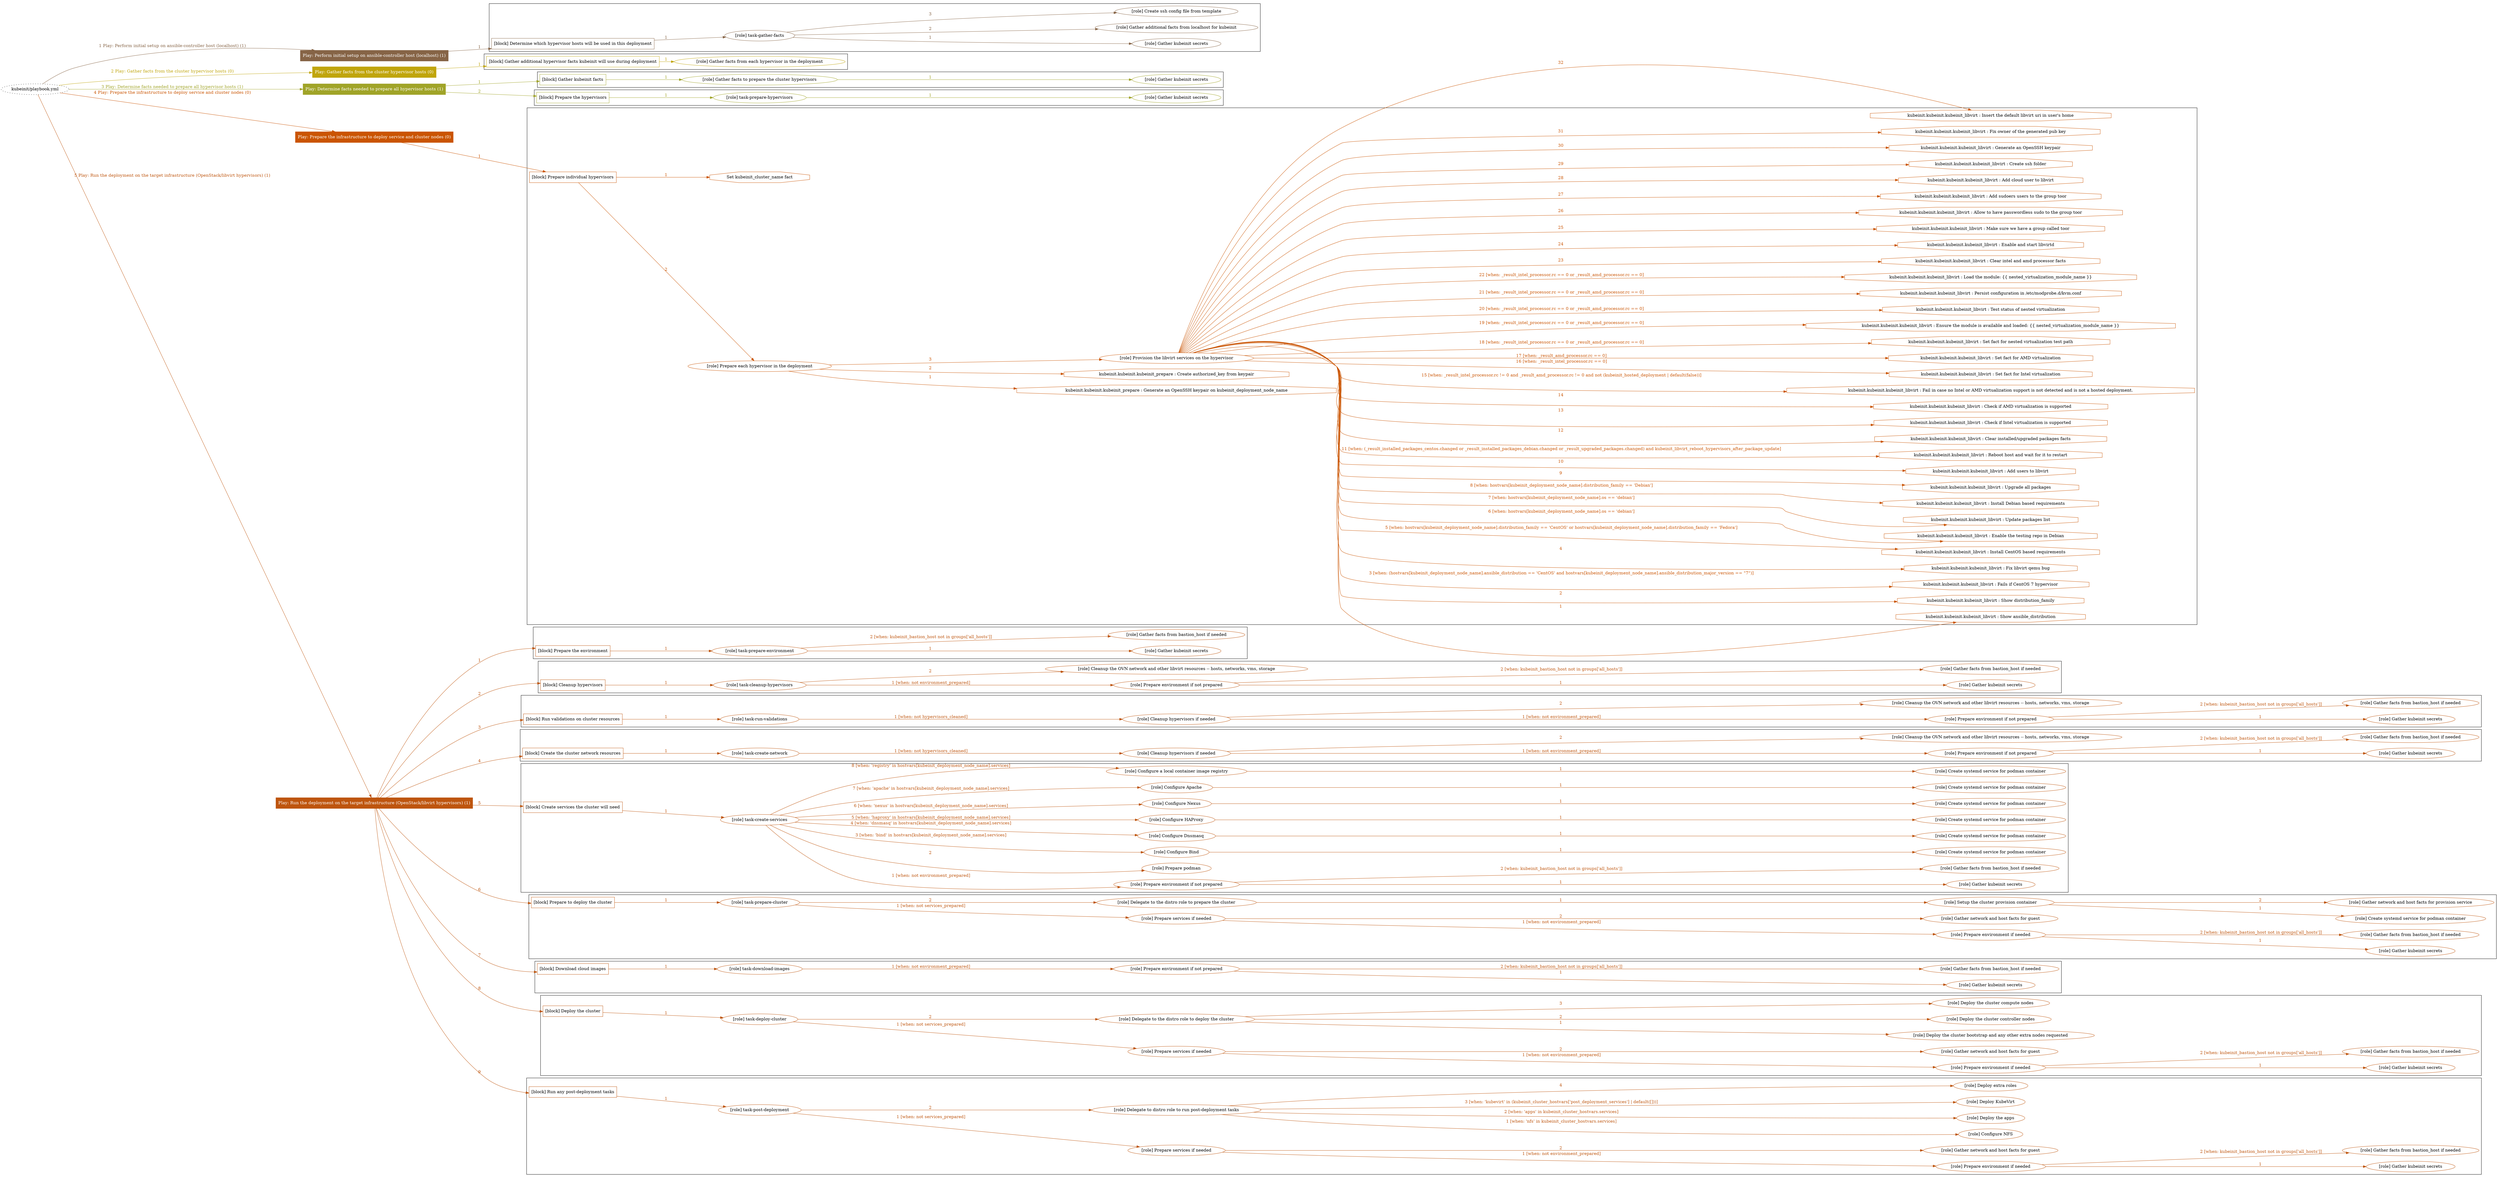 digraph {
	graph [concentrate=true ordering=in rankdir=LR ratio=fill]
	edge [esep=5 sep=10]
	"kubeinit/playbook.yml" [URL="/home/runner/work/kubeinit/kubeinit/kubeinit/playbook.yml" id=playbook_8d77249c style=dotted]
	"kubeinit/playbook.yml" -> play_234830b3 [label="1 Play: Perform initial setup on ansible-controller host (localhost) (1)" color="#866446" fontcolor="#866446" id=edge_play_234830b3 labeltooltip="1 Play: Perform initial setup on ansible-controller host (localhost) (1)" tooltip="1 Play: Perform initial setup on ansible-controller host (localhost) (1)"]
	subgraph "Play: Perform initial setup on ansible-controller host (localhost) (1)" {
		play_234830b3 [label="Play: Perform initial setup on ansible-controller host (localhost) (1)" URL="/home/runner/work/kubeinit/kubeinit/kubeinit/playbook.yml" color="#866446" fontcolor="#ffffff" id=play_234830b3 shape=box style=filled tooltip=localhost]
		play_234830b3 -> block_b4a8a950 [label=1 color="#866446" fontcolor="#866446" id=edge_block_b4a8a950 labeltooltip=1 tooltip=1]
		subgraph cluster_block_b4a8a950 {
			block_b4a8a950 [label="[block] Determine which hypervisor hosts will be used in this deployment" URL="/home/runner/work/kubeinit/kubeinit/kubeinit/playbook.yml" color="#866446" id=block_b4a8a950 labeltooltip="Determine which hypervisor hosts will be used in this deployment" shape=box tooltip="Determine which hypervisor hosts will be used in this deployment"]
			block_b4a8a950 -> role_ea7a789f [label="1 " color="#866446" fontcolor="#866446" id=edge_role_ea7a789f labeltooltip="1 " tooltip="1 "]
			subgraph "task-gather-facts" {
				role_ea7a789f [label="[role] task-gather-facts" URL="/home/runner/work/kubeinit/kubeinit/kubeinit/playbook.yml" color="#866446" id=role_ea7a789f tooltip="task-gather-facts"]
				role_ea7a789f -> role_4f6345e8 [label="1 " color="#866446" fontcolor="#866446" id=edge_role_4f6345e8 labeltooltip="1 " tooltip="1 "]
				subgraph "Gather kubeinit secrets" {
					role_4f6345e8 [label="[role] Gather kubeinit secrets" URL="/home/runner/.ansible/collections/ansible_collections/kubeinit/kubeinit/roles/kubeinit_prepare/tasks/build_hypervisors_group.yml" color="#866446" id=role_4f6345e8 tooltip="Gather kubeinit secrets"]
				}
				role_ea7a789f -> role_18a1def2 [label="2 " color="#866446" fontcolor="#866446" id=edge_role_18a1def2 labeltooltip="2 " tooltip="2 "]
				subgraph "Gather additional facts from localhost for kubeinit" {
					role_18a1def2 [label="[role] Gather additional facts from localhost for kubeinit" URL="/home/runner/.ansible/collections/ansible_collections/kubeinit/kubeinit/roles/kubeinit_prepare/tasks/build_hypervisors_group.yml" color="#866446" id=role_18a1def2 tooltip="Gather additional facts from localhost for kubeinit"]
				}
				role_ea7a789f -> role_f242fdcd [label="3 " color="#866446" fontcolor="#866446" id=edge_role_f242fdcd labeltooltip="3 " tooltip="3 "]
				subgraph "Create ssh config file from template" {
					role_f242fdcd [label="[role] Create ssh config file from template" URL="/home/runner/.ansible/collections/ansible_collections/kubeinit/kubeinit/roles/kubeinit_prepare/tasks/build_hypervisors_group.yml" color="#866446" id=role_f242fdcd tooltip="Create ssh config file from template"]
				}
			}
		}
	}
	"kubeinit/playbook.yml" -> play_af29b1d3 [label="2 Play: Gather facts from the cluster hypervisor hosts (0)" color="#c0a50c" fontcolor="#c0a50c" id=edge_play_af29b1d3 labeltooltip="2 Play: Gather facts from the cluster hypervisor hosts (0)" tooltip="2 Play: Gather facts from the cluster hypervisor hosts (0)"]
	subgraph "Play: Gather facts from the cluster hypervisor hosts (0)" {
		play_af29b1d3 [label="Play: Gather facts from the cluster hypervisor hosts (0)" URL="/home/runner/work/kubeinit/kubeinit/kubeinit/playbook.yml" color="#c0a50c" fontcolor="#ffffff" id=play_af29b1d3 shape=box style=filled tooltip="Play: Gather facts from the cluster hypervisor hosts (0)"]
		play_af29b1d3 -> block_7219ef3a [label=1 color="#c0a50c" fontcolor="#c0a50c" id=edge_block_7219ef3a labeltooltip=1 tooltip=1]
		subgraph cluster_block_7219ef3a {
			block_7219ef3a [label="[block] Gather additional hypervisor facts kubeinit will use during deployment" URL="/home/runner/work/kubeinit/kubeinit/kubeinit/playbook.yml" color="#c0a50c" id=block_7219ef3a labeltooltip="Gather additional hypervisor facts kubeinit will use during deployment" shape=box tooltip="Gather additional hypervisor facts kubeinit will use during deployment"]
			block_7219ef3a -> role_13e434f3 [label="1 " color="#c0a50c" fontcolor="#c0a50c" id=edge_role_13e434f3 labeltooltip="1 " tooltip="1 "]
			subgraph "Gather facts from each hypervisor in the deployment" {
				role_13e434f3 [label="[role] Gather facts from each hypervisor in the deployment" URL="/home/runner/work/kubeinit/kubeinit/kubeinit/playbook.yml" color="#c0a50c" id=role_13e434f3 tooltip="Gather facts from each hypervisor in the deployment"]
			}
		}
	}
	"kubeinit/playbook.yml" -> play_6beae3a6 [label="3 Play: Determine facts needed to prepare all hypervisor hosts (1)" color="#a0a428" fontcolor="#a0a428" id=edge_play_6beae3a6 labeltooltip="3 Play: Determine facts needed to prepare all hypervisor hosts (1)" tooltip="3 Play: Determine facts needed to prepare all hypervisor hosts (1)"]
	subgraph "Play: Determine facts needed to prepare all hypervisor hosts (1)" {
		play_6beae3a6 [label="Play: Determine facts needed to prepare all hypervisor hosts (1)" URL="/home/runner/work/kubeinit/kubeinit/kubeinit/playbook.yml" color="#a0a428" fontcolor="#ffffff" id=play_6beae3a6 shape=box style=filled tooltip=localhost]
		play_6beae3a6 -> block_10846d46 [label=1 color="#a0a428" fontcolor="#a0a428" id=edge_block_10846d46 labeltooltip=1 tooltip=1]
		subgraph cluster_block_10846d46 {
			block_10846d46 [label="[block] Gather kubeinit facts" URL="/home/runner/work/kubeinit/kubeinit/kubeinit/playbook.yml" color="#a0a428" id=block_10846d46 labeltooltip="Gather kubeinit facts" shape=box tooltip="Gather kubeinit facts"]
			block_10846d46 -> role_bd90679e [label="1 " color="#a0a428" fontcolor="#a0a428" id=edge_role_bd90679e labeltooltip="1 " tooltip="1 "]
			subgraph "Gather facts to prepare the cluster hypervisors" {
				role_bd90679e [label="[role] Gather facts to prepare the cluster hypervisors" URL="/home/runner/work/kubeinit/kubeinit/kubeinit/playbook.yml" color="#a0a428" id=role_bd90679e tooltip="Gather facts to prepare the cluster hypervisors"]
				role_bd90679e -> role_e3c92c1c [label="1 " color="#a0a428" fontcolor="#a0a428" id=edge_role_e3c92c1c labeltooltip="1 " tooltip="1 "]
				subgraph "Gather kubeinit secrets" {
					role_e3c92c1c [label="[role] Gather kubeinit secrets" URL="/home/runner/.ansible/collections/ansible_collections/kubeinit/kubeinit/roles/kubeinit_prepare/tasks/gather_kubeinit_facts.yml" color="#a0a428" id=role_e3c92c1c tooltip="Gather kubeinit secrets"]
				}
			}
		}
		play_6beae3a6 -> block_b5a4cef8 [label=2 color="#a0a428" fontcolor="#a0a428" id=edge_block_b5a4cef8 labeltooltip=2 tooltip=2]
		subgraph cluster_block_b5a4cef8 {
			block_b5a4cef8 [label="[block] Prepare the hypervisors" URL="/home/runner/work/kubeinit/kubeinit/kubeinit/playbook.yml" color="#a0a428" id=block_b5a4cef8 labeltooltip="Prepare the hypervisors" shape=box tooltip="Prepare the hypervisors"]
			block_b5a4cef8 -> role_d32c8444 [label="1 " color="#a0a428" fontcolor="#a0a428" id=edge_role_d32c8444 labeltooltip="1 " tooltip="1 "]
			subgraph "task-prepare-hypervisors" {
				role_d32c8444 [label="[role] task-prepare-hypervisors" URL="/home/runner/work/kubeinit/kubeinit/kubeinit/playbook.yml" color="#a0a428" id=role_d32c8444 tooltip="task-prepare-hypervisors"]
				role_d32c8444 -> role_d7a129cf [label="1 " color="#a0a428" fontcolor="#a0a428" id=edge_role_d7a129cf labeltooltip="1 " tooltip="1 "]
				subgraph "Gather kubeinit secrets" {
					role_d7a129cf [label="[role] Gather kubeinit secrets" URL="/home/runner/.ansible/collections/ansible_collections/kubeinit/kubeinit/roles/kubeinit_prepare/tasks/gather_kubeinit_facts.yml" color="#a0a428" id=role_d7a129cf tooltip="Gather kubeinit secrets"]
				}
			}
		}
	}
	"kubeinit/playbook.yml" -> play_1c43fde2 [label="4 Play: Prepare the infrastructure to deploy service and cluster nodes (0)" color="#ca5402" fontcolor="#ca5402" id=edge_play_1c43fde2 labeltooltip="4 Play: Prepare the infrastructure to deploy service and cluster nodes (0)" tooltip="4 Play: Prepare the infrastructure to deploy service and cluster nodes (0)"]
	subgraph "Play: Prepare the infrastructure to deploy service and cluster nodes (0)" {
		play_1c43fde2 [label="Play: Prepare the infrastructure to deploy service and cluster nodes (0)" URL="/home/runner/work/kubeinit/kubeinit/kubeinit/playbook.yml" color="#ca5402" fontcolor="#ffffff" id=play_1c43fde2 shape=box style=filled tooltip="Play: Prepare the infrastructure to deploy service and cluster nodes (0)"]
		play_1c43fde2 -> block_a41b085b [label=1 color="#ca5402" fontcolor="#ca5402" id=edge_block_a41b085b labeltooltip=1 tooltip=1]
		subgraph cluster_block_a41b085b {
			block_a41b085b [label="[block] Prepare individual hypervisors" URL="/home/runner/work/kubeinit/kubeinit/kubeinit/playbook.yml" color="#ca5402" id=block_a41b085b labeltooltip="Prepare individual hypervisors" shape=box tooltip="Prepare individual hypervisors"]
			block_a41b085b -> role_7481c7cd [label="2 " color="#ca5402" fontcolor="#ca5402" id=edge_role_7481c7cd labeltooltip="2 " tooltip="2 "]
			subgraph "Prepare each hypervisor in the deployment" {
				role_7481c7cd [label="[role] Prepare each hypervisor in the deployment" URL="/home/runner/work/kubeinit/kubeinit/kubeinit/playbook.yml" color="#ca5402" id=role_7481c7cd tooltip="Prepare each hypervisor in the deployment"]
				task_035827dd [label="kubeinit.kubeinit.kubeinit_prepare : Generate an OpenSSH keypair on kubeinit_deployment_node_name" URL="/home/runner/.ansible/collections/ansible_collections/kubeinit/kubeinit/roles/kubeinit_prepare/tasks/prepare_hypervisor.yml" color="#ca5402" id=task_035827dd shape=octagon tooltip="kubeinit.kubeinit.kubeinit_prepare : Generate an OpenSSH keypair on kubeinit_deployment_node_name"]
				role_7481c7cd -> task_035827dd [label="1 " color="#ca5402" fontcolor="#ca5402" id=edge_task_035827dd labeltooltip="1 " tooltip="1 "]
				task_261fe362 [label="kubeinit.kubeinit.kubeinit_prepare : Create authorized_key from keypair" URL="/home/runner/.ansible/collections/ansible_collections/kubeinit/kubeinit/roles/kubeinit_prepare/tasks/prepare_hypervisor.yml" color="#ca5402" id=task_261fe362 shape=octagon tooltip="kubeinit.kubeinit.kubeinit_prepare : Create authorized_key from keypair"]
				role_7481c7cd -> task_261fe362 [label="2 " color="#ca5402" fontcolor="#ca5402" id=edge_task_261fe362 labeltooltip="2 " tooltip="2 "]
				role_7481c7cd -> role_ad5cb735 [label="3 " color="#ca5402" fontcolor="#ca5402" id=edge_role_ad5cb735 labeltooltip="3 " tooltip="3 "]
				subgraph "Provision the libvirt services on the hypervisor" {
					role_ad5cb735 [label="[role] Provision the libvirt services on the hypervisor" URL="/home/runner/.ansible/collections/ansible_collections/kubeinit/kubeinit/roles/kubeinit_prepare/tasks/prepare_hypervisor.yml" color="#ca5402" id=role_ad5cb735 tooltip="Provision the libvirt services on the hypervisor"]
					task_3e45d3e0 [label="kubeinit.kubeinit.kubeinit_libvirt : Show ansible_distribution" URL="/home/runner/.ansible/collections/ansible_collections/kubeinit/kubeinit/roles/kubeinit_libvirt/tasks/main.yml" color="#ca5402" id=task_3e45d3e0 shape=octagon tooltip="kubeinit.kubeinit.kubeinit_libvirt : Show ansible_distribution"]
					role_ad5cb735 -> task_3e45d3e0 [label="1 " color="#ca5402" fontcolor="#ca5402" id=edge_task_3e45d3e0 labeltooltip="1 " tooltip="1 "]
					task_f8493e60 [label="kubeinit.kubeinit.kubeinit_libvirt : Show distribution_family" URL="/home/runner/.ansible/collections/ansible_collections/kubeinit/kubeinit/roles/kubeinit_libvirt/tasks/main.yml" color="#ca5402" id=task_f8493e60 shape=octagon tooltip="kubeinit.kubeinit.kubeinit_libvirt : Show distribution_family"]
					role_ad5cb735 -> task_f8493e60 [label="2 " color="#ca5402" fontcolor="#ca5402" id=edge_task_f8493e60 labeltooltip="2 " tooltip="2 "]
					task_a597c3bd [label="kubeinit.kubeinit.kubeinit_libvirt : Fails if CentOS 7 hypervisor" URL="/home/runner/.ansible/collections/ansible_collections/kubeinit/kubeinit/roles/kubeinit_libvirt/tasks/main.yml" color="#ca5402" id=task_a597c3bd shape=octagon tooltip="kubeinit.kubeinit.kubeinit_libvirt : Fails if CentOS 7 hypervisor"]
					role_ad5cb735 -> task_a597c3bd [label="3 [when: (hostvars[kubeinit_deployment_node_name].ansible_distribution == 'CentOS' and hostvars[kubeinit_deployment_node_name].ansible_distribution_major_version == \"7\")]" color="#ca5402" fontcolor="#ca5402" id=edge_task_a597c3bd labeltooltip="3 [when: (hostvars[kubeinit_deployment_node_name].ansible_distribution == 'CentOS' and hostvars[kubeinit_deployment_node_name].ansible_distribution_major_version == \"7\")]" tooltip="3 [when: (hostvars[kubeinit_deployment_node_name].ansible_distribution == 'CentOS' and hostvars[kubeinit_deployment_node_name].ansible_distribution_major_version == \"7\")]"]
					task_c1c0c8b4 [label="kubeinit.kubeinit.kubeinit_libvirt : Fix libvirt qemu bug" URL="/home/runner/.ansible/collections/ansible_collections/kubeinit/kubeinit/roles/kubeinit_libvirt/tasks/main.yml" color="#ca5402" id=task_c1c0c8b4 shape=octagon tooltip="kubeinit.kubeinit.kubeinit_libvirt : Fix libvirt qemu bug"]
					role_ad5cb735 -> task_c1c0c8b4 [label="4 " color="#ca5402" fontcolor="#ca5402" id=edge_task_c1c0c8b4 labeltooltip="4 " tooltip="4 "]
					task_85ff272f [label="kubeinit.kubeinit.kubeinit_libvirt : Install CentOS based requirements" URL="/home/runner/.ansible/collections/ansible_collections/kubeinit/kubeinit/roles/kubeinit_libvirt/tasks/main.yml" color="#ca5402" id=task_85ff272f shape=octagon tooltip="kubeinit.kubeinit.kubeinit_libvirt : Install CentOS based requirements"]
					role_ad5cb735 -> task_85ff272f [label="5 [when: hostvars[kubeinit_deployment_node_name].distribution_family == 'CentOS' or hostvars[kubeinit_deployment_node_name].distribution_family == 'Fedora']" color="#ca5402" fontcolor="#ca5402" id=edge_task_85ff272f labeltooltip="5 [when: hostvars[kubeinit_deployment_node_name].distribution_family == 'CentOS' or hostvars[kubeinit_deployment_node_name].distribution_family == 'Fedora']" tooltip="5 [when: hostvars[kubeinit_deployment_node_name].distribution_family == 'CentOS' or hostvars[kubeinit_deployment_node_name].distribution_family == 'Fedora']"]
					task_251c3370 [label="kubeinit.kubeinit.kubeinit_libvirt : Enable the testing repo in Debian" URL="/home/runner/.ansible/collections/ansible_collections/kubeinit/kubeinit/roles/kubeinit_libvirt/tasks/main.yml" color="#ca5402" id=task_251c3370 shape=octagon tooltip="kubeinit.kubeinit.kubeinit_libvirt : Enable the testing repo in Debian"]
					role_ad5cb735 -> task_251c3370 [label="6 [when: hostvars[kubeinit_deployment_node_name].os == 'debian']" color="#ca5402" fontcolor="#ca5402" id=edge_task_251c3370 labeltooltip="6 [when: hostvars[kubeinit_deployment_node_name].os == 'debian']" tooltip="6 [when: hostvars[kubeinit_deployment_node_name].os == 'debian']"]
					task_c2fb81f7 [label="kubeinit.kubeinit.kubeinit_libvirt : Update packages list" URL="/home/runner/.ansible/collections/ansible_collections/kubeinit/kubeinit/roles/kubeinit_libvirt/tasks/main.yml" color="#ca5402" id=task_c2fb81f7 shape=octagon tooltip="kubeinit.kubeinit.kubeinit_libvirt : Update packages list"]
					role_ad5cb735 -> task_c2fb81f7 [label="7 [when: hostvars[kubeinit_deployment_node_name].os == 'debian']" color="#ca5402" fontcolor="#ca5402" id=edge_task_c2fb81f7 labeltooltip="7 [when: hostvars[kubeinit_deployment_node_name].os == 'debian']" tooltip="7 [when: hostvars[kubeinit_deployment_node_name].os == 'debian']"]
					task_3eb3c53a [label="kubeinit.kubeinit.kubeinit_libvirt : Install Debian based requirements" URL="/home/runner/.ansible/collections/ansible_collections/kubeinit/kubeinit/roles/kubeinit_libvirt/tasks/main.yml" color="#ca5402" id=task_3eb3c53a shape=octagon tooltip="kubeinit.kubeinit.kubeinit_libvirt : Install Debian based requirements"]
					role_ad5cb735 -> task_3eb3c53a [label="8 [when: hostvars[kubeinit_deployment_node_name].distribution_family == 'Debian']" color="#ca5402" fontcolor="#ca5402" id=edge_task_3eb3c53a labeltooltip="8 [when: hostvars[kubeinit_deployment_node_name].distribution_family == 'Debian']" tooltip="8 [when: hostvars[kubeinit_deployment_node_name].distribution_family == 'Debian']"]
					task_555d0e8e [label="kubeinit.kubeinit.kubeinit_libvirt : Upgrade all packages" URL="/home/runner/.ansible/collections/ansible_collections/kubeinit/kubeinit/roles/kubeinit_libvirt/tasks/main.yml" color="#ca5402" id=task_555d0e8e shape=octagon tooltip="kubeinit.kubeinit.kubeinit_libvirt : Upgrade all packages"]
					role_ad5cb735 -> task_555d0e8e [label="9 " color="#ca5402" fontcolor="#ca5402" id=edge_task_555d0e8e labeltooltip="9 " tooltip="9 "]
					task_7be53c40 [label="kubeinit.kubeinit.kubeinit_libvirt : Add users to libvirt" URL="/home/runner/.ansible/collections/ansible_collections/kubeinit/kubeinit/roles/kubeinit_libvirt/tasks/main.yml" color="#ca5402" id=task_7be53c40 shape=octagon tooltip="kubeinit.kubeinit.kubeinit_libvirt : Add users to libvirt"]
					role_ad5cb735 -> task_7be53c40 [label="10 " color="#ca5402" fontcolor="#ca5402" id=edge_task_7be53c40 labeltooltip="10 " tooltip="10 "]
					task_663b7c54 [label="kubeinit.kubeinit.kubeinit_libvirt : Reboot host and wait for it to restart" URL="/home/runner/.ansible/collections/ansible_collections/kubeinit/kubeinit/roles/kubeinit_libvirt/tasks/main.yml" color="#ca5402" id=task_663b7c54 shape=octagon tooltip="kubeinit.kubeinit.kubeinit_libvirt : Reboot host and wait for it to restart"]
					role_ad5cb735 -> task_663b7c54 [label="11 [when: (_result_installed_packages_centos.changed or _result_installed_packages_debian.changed or _result_upgraded_packages.changed) and kubeinit_libvirt_reboot_hypervisors_after_package_update]" color="#ca5402" fontcolor="#ca5402" id=edge_task_663b7c54 labeltooltip="11 [when: (_result_installed_packages_centos.changed or _result_installed_packages_debian.changed or _result_upgraded_packages.changed) and kubeinit_libvirt_reboot_hypervisors_after_package_update]" tooltip="11 [when: (_result_installed_packages_centos.changed or _result_installed_packages_debian.changed or _result_upgraded_packages.changed) and kubeinit_libvirt_reboot_hypervisors_after_package_update]"]
					task_da586960 [label="kubeinit.kubeinit.kubeinit_libvirt : Clear installed/upgraded packages facts" URL="/home/runner/.ansible/collections/ansible_collections/kubeinit/kubeinit/roles/kubeinit_libvirt/tasks/main.yml" color="#ca5402" id=task_da586960 shape=octagon tooltip="kubeinit.kubeinit.kubeinit_libvirt : Clear installed/upgraded packages facts"]
					role_ad5cb735 -> task_da586960 [label="12 " color="#ca5402" fontcolor="#ca5402" id=edge_task_da586960 labeltooltip="12 " tooltip="12 "]
					task_85f81f3b [label="kubeinit.kubeinit.kubeinit_libvirt : Check if Intel virtualization is supported" URL="/home/runner/.ansible/collections/ansible_collections/kubeinit/kubeinit/roles/kubeinit_libvirt/tasks/main.yml" color="#ca5402" id=task_85f81f3b shape=octagon tooltip="kubeinit.kubeinit.kubeinit_libvirt : Check if Intel virtualization is supported"]
					role_ad5cb735 -> task_85f81f3b [label="13 " color="#ca5402" fontcolor="#ca5402" id=edge_task_85f81f3b labeltooltip="13 " tooltip="13 "]
					task_e6080dd4 [label="kubeinit.kubeinit.kubeinit_libvirt : Check if AMD virtualization is supported" URL="/home/runner/.ansible/collections/ansible_collections/kubeinit/kubeinit/roles/kubeinit_libvirt/tasks/main.yml" color="#ca5402" id=task_e6080dd4 shape=octagon tooltip="kubeinit.kubeinit.kubeinit_libvirt : Check if AMD virtualization is supported"]
					role_ad5cb735 -> task_e6080dd4 [label="14 " color="#ca5402" fontcolor="#ca5402" id=edge_task_e6080dd4 labeltooltip="14 " tooltip="14 "]
					task_22a1eea6 [label="kubeinit.kubeinit.kubeinit_libvirt : Fail in case no Intel or AMD virtualization support is not detected and is not a hosted deployment." URL="/home/runner/.ansible/collections/ansible_collections/kubeinit/kubeinit/roles/kubeinit_libvirt/tasks/main.yml" color="#ca5402" id=task_22a1eea6 shape=octagon tooltip="kubeinit.kubeinit.kubeinit_libvirt : Fail in case no Intel or AMD virtualization support is not detected and is not a hosted deployment."]
					role_ad5cb735 -> task_22a1eea6 [label="15 [when: _result_intel_processor.rc != 0 and _result_amd_processor.rc != 0 and not (kubeinit_hosted_deployment | default(false))]" color="#ca5402" fontcolor="#ca5402" id=edge_task_22a1eea6 labeltooltip="15 [when: _result_intel_processor.rc != 0 and _result_amd_processor.rc != 0 and not (kubeinit_hosted_deployment | default(false))]" tooltip="15 [when: _result_intel_processor.rc != 0 and _result_amd_processor.rc != 0 and not (kubeinit_hosted_deployment | default(false))]"]
					task_d17a5667 [label="kubeinit.kubeinit.kubeinit_libvirt : Set fact for Intel virtualization" URL="/home/runner/.ansible/collections/ansible_collections/kubeinit/kubeinit/roles/kubeinit_libvirt/tasks/main.yml" color="#ca5402" id=task_d17a5667 shape=octagon tooltip="kubeinit.kubeinit.kubeinit_libvirt : Set fact for Intel virtualization"]
					role_ad5cb735 -> task_d17a5667 [label="16 [when: _result_intel_processor.rc == 0]" color="#ca5402" fontcolor="#ca5402" id=edge_task_d17a5667 labeltooltip="16 [when: _result_intel_processor.rc == 0]" tooltip="16 [when: _result_intel_processor.rc == 0]"]
					task_1b014884 [label="kubeinit.kubeinit.kubeinit_libvirt : Set fact for AMD virtualization" URL="/home/runner/.ansible/collections/ansible_collections/kubeinit/kubeinit/roles/kubeinit_libvirt/tasks/main.yml" color="#ca5402" id=task_1b014884 shape=octagon tooltip="kubeinit.kubeinit.kubeinit_libvirt : Set fact for AMD virtualization"]
					role_ad5cb735 -> task_1b014884 [label="17 [when: _result_amd_processor.rc == 0]" color="#ca5402" fontcolor="#ca5402" id=edge_task_1b014884 labeltooltip="17 [when: _result_amd_processor.rc == 0]" tooltip="17 [when: _result_amd_processor.rc == 0]"]
					task_bd43705a [label="kubeinit.kubeinit.kubeinit_libvirt : Set fact for nested virtualization test path" URL="/home/runner/.ansible/collections/ansible_collections/kubeinit/kubeinit/roles/kubeinit_libvirt/tasks/main.yml" color="#ca5402" id=task_bd43705a shape=octagon tooltip="kubeinit.kubeinit.kubeinit_libvirt : Set fact for nested virtualization test path"]
					role_ad5cb735 -> task_bd43705a [label="18 [when: _result_intel_processor.rc == 0 or _result_amd_processor.rc == 0]" color="#ca5402" fontcolor="#ca5402" id=edge_task_bd43705a labeltooltip="18 [when: _result_intel_processor.rc == 0 or _result_amd_processor.rc == 0]" tooltip="18 [when: _result_intel_processor.rc == 0 or _result_amd_processor.rc == 0]"]
					task_92b9b511 [label="kubeinit.kubeinit.kubeinit_libvirt : Ensure the module is available and loaded: {{ nested_virtualization_module_name }}" URL="/home/runner/.ansible/collections/ansible_collections/kubeinit/kubeinit/roles/kubeinit_libvirt/tasks/main.yml" color="#ca5402" id=task_92b9b511 shape=octagon tooltip="kubeinit.kubeinit.kubeinit_libvirt : Ensure the module is available and loaded: {{ nested_virtualization_module_name }}"]
					role_ad5cb735 -> task_92b9b511 [label="19 [when: _result_intel_processor.rc == 0 or _result_amd_processor.rc == 0]" color="#ca5402" fontcolor="#ca5402" id=edge_task_92b9b511 labeltooltip="19 [when: _result_intel_processor.rc == 0 or _result_amd_processor.rc == 0]" tooltip="19 [when: _result_intel_processor.rc == 0 or _result_amd_processor.rc == 0]"]
					task_9f67710f [label="kubeinit.kubeinit.kubeinit_libvirt : Test status of nested virtualization" URL="/home/runner/.ansible/collections/ansible_collections/kubeinit/kubeinit/roles/kubeinit_libvirt/tasks/main.yml" color="#ca5402" id=task_9f67710f shape=octagon tooltip="kubeinit.kubeinit.kubeinit_libvirt : Test status of nested virtualization"]
					role_ad5cb735 -> task_9f67710f [label="20 [when: _result_intel_processor.rc == 0 or _result_amd_processor.rc == 0]" color="#ca5402" fontcolor="#ca5402" id=edge_task_9f67710f labeltooltip="20 [when: _result_intel_processor.rc == 0 or _result_amd_processor.rc == 0]" tooltip="20 [when: _result_intel_processor.rc == 0 or _result_amd_processor.rc == 0]"]
					task_d157bd6b [label="kubeinit.kubeinit.kubeinit_libvirt : Persist configuration in /etc/modprobe.d/kvm.conf" URL="/home/runner/.ansible/collections/ansible_collections/kubeinit/kubeinit/roles/kubeinit_libvirt/tasks/main.yml" color="#ca5402" id=task_d157bd6b shape=octagon tooltip="kubeinit.kubeinit.kubeinit_libvirt : Persist configuration in /etc/modprobe.d/kvm.conf"]
					role_ad5cb735 -> task_d157bd6b [label="21 [when: _result_intel_processor.rc == 0 or _result_amd_processor.rc == 0]" color="#ca5402" fontcolor="#ca5402" id=edge_task_d157bd6b labeltooltip="21 [when: _result_intel_processor.rc == 0 or _result_amd_processor.rc == 0]" tooltip="21 [when: _result_intel_processor.rc == 0 or _result_amd_processor.rc == 0]"]
					task_9a541645 [label="kubeinit.kubeinit.kubeinit_libvirt : Load the module: {{ nested_virtualization_module_name }}" URL="/home/runner/.ansible/collections/ansible_collections/kubeinit/kubeinit/roles/kubeinit_libvirt/tasks/main.yml" color="#ca5402" id=task_9a541645 shape=octagon tooltip="kubeinit.kubeinit.kubeinit_libvirt : Load the module: {{ nested_virtualization_module_name }}"]
					role_ad5cb735 -> task_9a541645 [label="22 [when: _result_intel_processor.rc == 0 or _result_amd_processor.rc == 0]" color="#ca5402" fontcolor="#ca5402" id=edge_task_9a541645 labeltooltip="22 [when: _result_intel_processor.rc == 0 or _result_amd_processor.rc == 0]" tooltip="22 [when: _result_intel_processor.rc == 0 or _result_amd_processor.rc == 0]"]
					task_1ae9d02a [label="kubeinit.kubeinit.kubeinit_libvirt : Clear intel and amd processor facts" URL="/home/runner/.ansible/collections/ansible_collections/kubeinit/kubeinit/roles/kubeinit_libvirt/tasks/main.yml" color="#ca5402" id=task_1ae9d02a shape=octagon tooltip="kubeinit.kubeinit.kubeinit_libvirt : Clear intel and amd processor facts"]
					role_ad5cb735 -> task_1ae9d02a [label="23 " color="#ca5402" fontcolor="#ca5402" id=edge_task_1ae9d02a labeltooltip="23 " tooltip="23 "]
					task_808a5111 [label="kubeinit.kubeinit.kubeinit_libvirt : Enable and start libvirtd" URL="/home/runner/.ansible/collections/ansible_collections/kubeinit/kubeinit/roles/kubeinit_libvirt/tasks/main.yml" color="#ca5402" id=task_808a5111 shape=octagon tooltip="kubeinit.kubeinit.kubeinit_libvirt : Enable and start libvirtd"]
					role_ad5cb735 -> task_808a5111 [label="24 " color="#ca5402" fontcolor="#ca5402" id=edge_task_808a5111 labeltooltip="24 " tooltip="24 "]
					task_8f97af7a [label="kubeinit.kubeinit.kubeinit_libvirt : Make sure we have a group called toor" URL="/home/runner/.ansible/collections/ansible_collections/kubeinit/kubeinit/roles/kubeinit_libvirt/tasks/60_create_cloud_user.yml" color="#ca5402" id=task_8f97af7a shape=octagon tooltip="kubeinit.kubeinit.kubeinit_libvirt : Make sure we have a group called toor"]
					role_ad5cb735 -> task_8f97af7a [label="25 " color="#ca5402" fontcolor="#ca5402" id=edge_task_8f97af7a labeltooltip="25 " tooltip="25 "]
					task_475b87c9 [label="kubeinit.kubeinit.kubeinit_libvirt : Allow to have passwordless sudo to the group toor" URL="/home/runner/.ansible/collections/ansible_collections/kubeinit/kubeinit/roles/kubeinit_libvirt/tasks/60_create_cloud_user.yml" color="#ca5402" id=task_475b87c9 shape=octagon tooltip="kubeinit.kubeinit.kubeinit_libvirt : Allow to have passwordless sudo to the group toor"]
					role_ad5cb735 -> task_475b87c9 [label="26 " color="#ca5402" fontcolor="#ca5402" id=edge_task_475b87c9 labeltooltip="26 " tooltip="26 "]
					task_2e878e78 [label="kubeinit.kubeinit.kubeinit_libvirt : Add sudoers users to the group toor" URL="/home/runner/.ansible/collections/ansible_collections/kubeinit/kubeinit/roles/kubeinit_libvirt/tasks/60_create_cloud_user.yml" color="#ca5402" id=task_2e878e78 shape=octagon tooltip="kubeinit.kubeinit.kubeinit_libvirt : Add sudoers users to the group toor"]
					role_ad5cb735 -> task_2e878e78 [label="27 " color="#ca5402" fontcolor="#ca5402" id=edge_task_2e878e78 labeltooltip="27 " tooltip="27 "]
					task_5ad1b232 [label="kubeinit.kubeinit.kubeinit_libvirt : Add cloud user to libvirt" URL="/home/runner/.ansible/collections/ansible_collections/kubeinit/kubeinit/roles/kubeinit_libvirt/tasks/60_create_cloud_user.yml" color="#ca5402" id=task_5ad1b232 shape=octagon tooltip="kubeinit.kubeinit.kubeinit_libvirt : Add cloud user to libvirt"]
					role_ad5cb735 -> task_5ad1b232 [label="28 " color="#ca5402" fontcolor="#ca5402" id=edge_task_5ad1b232 labeltooltip="28 " tooltip="28 "]
					task_23266cbc [label="kubeinit.kubeinit.kubeinit_libvirt : Create ssh folder" URL="/home/runner/.ansible/collections/ansible_collections/kubeinit/kubeinit/roles/kubeinit_libvirt/tasks/60_create_cloud_user.yml" color="#ca5402" id=task_23266cbc shape=octagon tooltip="kubeinit.kubeinit.kubeinit_libvirt : Create ssh folder"]
					role_ad5cb735 -> task_23266cbc [label="29 " color="#ca5402" fontcolor="#ca5402" id=edge_task_23266cbc labeltooltip="29 " tooltip="29 "]
					task_6496813c [label="kubeinit.kubeinit.kubeinit_libvirt : Generate an OpenSSH keypair" URL="/home/runner/.ansible/collections/ansible_collections/kubeinit/kubeinit/roles/kubeinit_libvirt/tasks/60_create_cloud_user.yml" color="#ca5402" id=task_6496813c shape=octagon tooltip="kubeinit.kubeinit.kubeinit_libvirt : Generate an OpenSSH keypair"]
					role_ad5cb735 -> task_6496813c [label="30 " color="#ca5402" fontcolor="#ca5402" id=edge_task_6496813c labeltooltip="30 " tooltip="30 "]
					task_4ef69c1e [label="kubeinit.kubeinit.kubeinit_libvirt : Fix owner of the generated pub key" URL="/home/runner/.ansible/collections/ansible_collections/kubeinit/kubeinit/roles/kubeinit_libvirt/tasks/60_create_cloud_user.yml" color="#ca5402" id=task_4ef69c1e shape=octagon tooltip="kubeinit.kubeinit.kubeinit_libvirt : Fix owner of the generated pub key"]
					role_ad5cb735 -> task_4ef69c1e [label="31 " color="#ca5402" fontcolor="#ca5402" id=edge_task_4ef69c1e labeltooltip="31 " tooltip="31 "]
					task_b85e9c06 [label="kubeinit.kubeinit.kubeinit_libvirt : Insert the default libvirt uri in user's home" URL="/home/runner/.ansible/collections/ansible_collections/kubeinit/kubeinit/roles/kubeinit_libvirt/tasks/60_create_cloud_user.yml" color="#ca5402" id=task_b85e9c06 shape=octagon tooltip="kubeinit.kubeinit.kubeinit_libvirt : Insert the default libvirt uri in user's home"]
					role_ad5cb735 -> task_b85e9c06 [label="32 " color="#ca5402" fontcolor="#ca5402" id=edge_task_b85e9c06 labeltooltip="32 " tooltip="32 "]
				}
			}
			task_2eb65dbc [label="Set kubeinit_cluster_name fact" URL="/home/runner/work/kubeinit/kubeinit/kubeinit/playbook.yml" color="#ca5402" id=task_2eb65dbc shape=octagon tooltip="Set kubeinit_cluster_name fact"]
			block_a41b085b -> task_2eb65dbc [label="1 " color="#ca5402" fontcolor="#ca5402" id=edge_task_2eb65dbc labeltooltip="1 " tooltip="1 "]
		}
	}
	"kubeinit/playbook.yml" -> play_3b32df00 [label="5 Play: Run the deployment on the target infrastructure (OpenStack/libvirt hypervisors) (1)" color="#be550e" fontcolor="#be550e" id=edge_play_3b32df00 labeltooltip="5 Play: Run the deployment on the target infrastructure (OpenStack/libvirt hypervisors) (1)" tooltip="5 Play: Run the deployment on the target infrastructure (OpenStack/libvirt hypervisors) (1)"]
	subgraph "Play: Run the deployment on the target infrastructure (OpenStack/libvirt hypervisors) (1)" {
		play_3b32df00 [label="Play: Run the deployment on the target infrastructure (OpenStack/libvirt hypervisors) (1)" URL="/home/runner/work/kubeinit/kubeinit/kubeinit/playbook.yml" color="#be550e" fontcolor="#ffffff" id=play_3b32df00 shape=box style=filled tooltip=localhost]
		play_3b32df00 -> block_2b66eb2a [label=1 color="#be550e" fontcolor="#be550e" id=edge_block_2b66eb2a labeltooltip=1 tooltip=1]
		subgraph cluster_block_2b66eb2a {
			block_2b66eb2a [label="[block] Prepare the environment" URL="/home/runner/work/kubeinit/kubeinit/kubeinit/playbook.yml" color="#be550e" id=block_2b66eb2a labeltooltip="Prepare the environment" shape=box tooltip="Prepare the environment"]
			block_2b66eb2a -> role_77d7f140 [label="1 " color="#be550e" fontcolor="#be550e" id=edge_role_77d7f140 labeltooltip="1 " tooltip="1 "]
			subgraph "task-prepare-environment" {
				role_77d7f140 [label="[role] task-prepare-environment" URL="/home/runner/work/kubeinit/kubeinit/kubeinit/playbook.yml" color="#be550e" id=role_77d7f140 tooltip="task-prepare-environment"]
				role_77d7f140 -> role_319337a0 [label="1 " color="#be550e" fontcolor="#be550e" id=edge_role_319337a0 labeltooltip="1 " tooltip="1 "]
				subgraph "Gather kubeinit secrets" {
					role_319337a0 [label="[role] Gather kubeinit secrets" URL="/home/runner/.ansible/collections/ansible_collections/kubeinit/kubeinit/roles/kubeinit_prepare/tasks/gather_kubeinit_facts.yml" color="#be550e" id=role_319337a0 tooltip="Gather kubeinit secrets"]
				}
				role_77d7f140 -> role_d0df34c0 [label="2 [when: kubeinit_bastion_host not in groups['all_hosts']]" color="#be550e" fontcolor="#be550e" id=edge_role_d0df34c0 labeltooltip="2 [when: kubeinit_bastion_host not in groups['all_hosts']]" tooltip="2 [when: kubeinit_bastion_host not in groups['all_hosts']]"]
				subgraph "Gather facts from bastion_host if needed" {
					role_d0df34c0 [label="[role] Gather facts from bastion_host if needed" URL="/home/runner/.ansible/collections/ansible_collections/kubeinit/kubeinit/roles/kubeinit_prepare/tasks/main.yml" color="#be550e" id=role_d0df34c0 tooltip="Gather facts from bastion_host if needed"]
				}
			}
		}
		play_3b32df00 -> block_c01a5e1e [label=2 color="#be550e" fontcolor="#be550e" id=edge_block_c01a5e1e labeltooltip=2 tooltip=2]
		subgraph cluster_block_c01a5e1e {
			block_c01a5e1e [label="[block] Cleanup hypervisors" URL="/home/runner/work/kubeinit/kubeinit/kubeinit/playbook.yml" color="#be550e" id=block_c01a5e1e labeltooltip="Cleanup hypervisors" shape=box tooltip="Cleanup hypervisors"]
			block_c01a5e1e -> role_f9bc29dc [label="1 " color="#be550e" fontcolor="#be550e" id=edge_role_f9bc29dc labeltooltip="1 " tooltip="1 "]
			subgraph "task-cleanup-hypervisors" {
				role_f9bc29dc [label="[role] task-cleanup-hypervisors" URL="/home/runner/work/kubeinit/kubeinit/kubeinit/playbook.yml" color="#be550e" id=role_f9bc29dc tooltip="task-cleanup-hypervisors"]
				role_f9bc29dc -> role_ee92788b [label="1 [when: not environment_prepared]" color="#be550e" fontcolor="#be550e" id=edge_role_ee92788b labeltooltip="1 [when: not environment_prepared]" tooltip="1 [when: not environment_prepared]"]
				subgraph "Prepare environment if not prepared" {
					role_ee92788b [label="[role] Prepare environment if not prepared" URL="/home/runner/.ansible/collections/ansible_collections/kubeinit/kubeinit/roles/kubeinit_libvirt/tasks/cleanup_hypervisors.yml" color="#be550e" id=role_ee92788b tooltip="Prepare environment if not prepared"]
					role_ee92788b -> role_832256d8 [label="1 " color="#be550e" fontcolor="#be550e" id=edge_role_832256d8 labeltooltip="1 " tooltip="1 "]
					subgraph "Gather kubeinit secrets" {
						role_832256d8 [label="[role] Gather kubeinit secrets" URL="/home/runner/.ansible/collections/ansible_collections/kubeinit/kubeinit/roles/kubeinit_prepare/tasks/gather_kubeinit_facts.yml" color="#be550e" id=role_832256d8 tooltip="Gather kubeinit secrets"]
					}
					role_ee92788b -> role_3982b878 [label="2 [when: kubeinit_bastion_host not in groups['all_hosts']]" color="#be550e" fontcolor="#be550e" id=edge_role_3982b878 labeltooltip="2 [when: kubeinit_bastion_host not in groups['all_hosts']]" tooltip="2 [when: kubeinit_bastion_host not in groups['all_hosts']]"]
					subgraph "Gather facts from bastion_host if needed" {
						role_3982b878 [label="[role] Gather facts from bastion_host if needed" URL="/home/runner/.ansible/collections/ansible_collections/kubeinit/kubeinit/roles/kubeinit_prepare/tasks/main.yml" color="#be550e" id=role_3982b878 tooltip="Gather facts from bastion_host if needed"]
					}
				}
				role_f9bc29dc -> role_9d4b34d1 [label="2 " color="#be550e" fontcolor="#be550e" id=edge_role_9d4b34d1 labeltooltip="2 " tooltip="2 "]
				subgraph "Cleanup the OVN network and other libvirt resources -- hosts, networks, vms, storage" {
					role_9d4b34d1 [label="[role] Cleanup the OVN network and other libvirt resources -- hosts, networks, vms, storage" URL="/home/runner/.ansible/collections/ansible_collections/kubeinit/kubeinit/roles/kubeinit_libvirt/tasks/cleanup_hypervisors.yml" color="#be550e" id=role_9d4b34d1 tooltip="Cleanup the OVN network and other libvirt resources -- hosts, networks, vms, storage"]
				}
			}
		}
		play_3b32df00 -> block_6ea65a23 [label=3 color="#be550e" fontcolor="#be550e" id=edge_block_6ea65a23 labeltooltip=3 tooltip=3]
		subgraph cluster_block_6ea65a23 {
			block_6ea65a23 [label="[block] Run validations on cluster resources" URL="/home/runner/work/kubeinit/kubeinit/kubeinit/playbook.yml" color="#be550e" id=block_6ea65a23 labeltooltip="Run validations on cluster resources" shape=box tooltip="Run validations on cluster resources"]
			block_6ea65a23 -> role_6475c991 [label="1 " color="#be550e" fontcolor="#be550e" id=edge_role_6475c991 labeltooltip="1 " tooltip="1 "]
			subgraph "task-run-validations" {
				role_6475c991 [label="[role] task-run-validations" URL="/home/runner/work/kubeinit/kubeinit/kubeinit/playbook.yml" color="#be550e" id=role_6475c991 tooltip="task-run-validations"]
				role_6475c991 -> role_5cb1af5e [label="1 [when: not hypervisors_cleaned]" color="#be550e" fontcolor="#be550e" id=edge_role_5cb1af5e labeltooltip="1 [when: not hypervisors_cleaned]" tooltip="1 [when: not hypervisors_cleaned]"]
				subgraph "Cleanup hypervisors if needed" {
					role_5cb1af5e [label="[role] Cleanup hypervisors if needed" URL="/home/runner/.ansible/collections/ansible_collections/kubeinit/kubeinit/roles/kubeinit_validations/tasks/main.yml" color="#be550e" id=role_5cb1af5e tooltip="Cleanup hypervisors if needed"]
					role_5cb1af5e -> role_081e72d8 [label="1 [when: not environment_prepared]" color="#be550e" fontcolor="#be550e" id=edge_role_081e72d8 labeltooltip="1 [when: not environment_prepared]" tooltip="1 [when: not environment_prepared]"]
					subgraph "Prepare environment if not prepared" {
						role_081e72d8 [label="[role] Prepare environment if not prepared" URL="/home/runner/.ansible/collections/ansible_collections/kubeinit/kubeinit/roles/kubeinit_libvirt/tasks/cleanup_hypervisors.yml" color="#be550e" id=role_081e72d8 tooltip="Prepare environment if not prepared"]
						role_081e72d8 -> role_0d8e9bae [label="1 " color="#be550e" fontcolor="#be550e" id=edge_role_0d8e9bae labeltooltip="1 " tooltip="1 "]
						subgraph "Gather kubeinit secrets" {
							role_0d8e9bae [label="[role] Gather kubeinit secrets" URL="/home/runner/.ansible/collections/ansible_collections/kubeinit/kubeinit/roles/kubeinit_prepare/tasks/gather_kubeinit_facts.yml" color="#be550e" id=role_0d8e9bae tooltip="Gather kubeinit secrets"]
						}
						role_081e72d8 -> role_63b0e5b0 [label="2 [when: kubeinit_bastion_host not in groups['all_hosts']]" color="#be550e" fontcolor="#be550e" id=edge_role_63b0e5b0 labeltooltip="2 [when: kubeinit_bastion_host not in groups['all_hosts']]" tooltip="2 [when: kubeinit_bastion_host not in groups['all_hosts']]"]
						subgraph "Gather facts from bastion_host if needed" {
							role_63b0e5b0 [label="[role] Gather facts from bastion_host if needed" URL="/home/runner/.ansible/collections/ansible_collections/kubeinit/kubeinit/roles/kubeinit_prepare/tasks/main.yml" color="#be550e" id=role_63b0e5b0 tooltip="Gather facts from bastion_host if needed"]
						}
					}
					role_5cb1af5e -> role_52b2385f [label="2 " color="#be550e" fontcolor="#be550e" id=edge_role_52b2385f labeltooltip="2 " tooltip="2 "]
					subgraph "Cleanup the OVN network and other libvirt resources -- hosts, networks, vms, storage" {
						role_52b2385f [label="[role] Cleanup the OVN network and other libvirt resources -- hosts, networks, vms, storage" URL="/home/runner/.ansible/collections/ansible_collections/kubeinit/kubeinit/roles/kubeinit_libvirt/tasks/cleanup_hypervisors.yml" color="#be550e" id=role_52b2385f tooltip="Cleanup the OVN network and other libvirt resources -- hosts, networks, vms, storage"]
					}
				}
			}
		}
		play_3b32df00 -> block_4683fa82 [label=4 color="#be550e" fontcolor="#be550e" id=edge_block_4683fa82 labeltooltip=4 tooltip=4]
		subgraph cluster_block_4683fa82 {
			block_4683fa82 [label="[block] Create the cluster network resources" URL="/home/runner/work/kubeinit/kubeinit/kubeinit/playbook.yml" color="#be550e" id=block_4683fa82 labeltooltip="Create the cluster network resources" shape=box tooltip="Create the cluster network resources"]
			block_4683fa82 -> role_4c5dcf0a [label="1 " color="#be550e" fontcolor="#be550e" id=edge_role_4c5dcf0a labeltooltip="1 " tooltip="1 "]
			subgraph "task-create-network" {
				role_4c5dcf0a [label="[role] task-create-network" URL="/home/runner/work/kubeinit/kubeinit/kubeinit/playbook.yml" color="#be550e" id=role_4c5dcf0a tooltip="task-create-network"]
				role_4c5dcf0a -> role_41b1490a [label="1 [when: not hypervisors_cleaned]" color="#be550e" fontcolor="#be550e" id=edge_role_41b1490a labeltooltip="1 [when: not hypervisors_cleaned]" tooltip="1 [when: not hypervisors_cleaned]"]
				subgraph "Cleanup hypervisors if needed" {
					role_41b1490a [label="[role] Cleanup hypervisors if needed" URL="/home/runner/.ansible/collections/ansible_collections/kubeinit/kubeinit/roles/kubeinit_libvirt/tasks/create_network.yml" color="#be550e" id=role_41b1490a tooltip="Cleanup hypervisors if needed"]
					role_41b1490a -> role_03a8f2cc [label="1 [when: not environment_prepared]" color="#be550e" fontcolor="#be550e" id=edge_role_03a8f2cc labeltooltip="1 [when: not environment_prepared]" tooltip="1 [when: not environment_prepared]"]
					subgraph "Prepare environment if not prepared" {
						role_03a8f2cc [label="[role] Prepare environment if not prepared" URL="/home/runner/.ansible/collections/ansible_collections/kubeinit/kubeinit/roles/kubeinit_libvirt/tasks/cleanup_hypervisors.yml" color="#be550e" id=role_03a8f2cc tooltip="Prepare environment if not prepared"]
						role_03a8f2cc -> role_7e8d604a [label="1 " color="#be550e" fontcolor="#be550e" id=edge_role_7e8d604a labeltooltip="1 " tooltip="1 "]
						subgraph "Gather kubeinit secrets" {
							role_7e8d604a [label="[role] Gather kubeinit secrets" URL="/home/runner/.ansible/collections/ansible_collections/kubeinit/kubeinit/roles/kubeinit_prepare/tasks/gather_kubeinit_facts.yml" color="#be550e" id=role_7e8d604a tooltip="Gather kubeinit secrets"]
						}
						role_03a8f2cc -> role_6ab1eee6 [label="2 [when: kubeinit_bastion_host not in groups['all_hosts']]" color="#be550e" fontcolor="#be550e" id=edge_role_6ab1eee6 labeltooltip="2 [when: kubeinit_bastion_host not in groups['all_hosts']]" tooltip="2 [when: kubeinit_bastion_host not in groups['all_hosts']]"]
						subgraph "Gather facts from bastion_host if needed" {
							role_6ab1eee6 [label="[role] Gather facts from bastion_host if needed" URL="/home/runner/.ansible/collections/ansible_collections/kubeinit/kubeinit/roles/kubeinit_prepare/tasks/main.yml" color="#be550e" id=role_6ab1eee6 tooltip="Gather facts from bastion_host if needed"]
						}
					}
					role_41b1490a -> role_39af86ec [label="2 " color="#be550e" fontcolor="#be550e" id=edge_role_39af86ec labeltooltip="2 " tooltip="2 "]
					subgraph "Cleanup the OVN network and other libvirt resources -- hosts, networks, vms, storage" {
						role_39af86ec [label="[role] Cleanup the OVN network and other libvirt resources -- hosts, networks, vms, storage" URL="/home/runner/.ansible/collections/ansible_collections/kubeinit/kubeinit/roles/kubeinit_libvirt/tasks/cleanup_hypervisors.yml" color="#be550e" id=role_39af86ec tooltip="Cleanup the OVN network and other libvirt resources -- hosts, networks, vms, storage"]
					}
				}
			}
		}
		play_3b32df00 -> block_233bc211 [label=5 color="#be550e" fontcolor="#be550e" id=edge_block_233bc211 labeltooltip=5 tooltip=5]
		subgraph cluster_block_233bc211 {
			block_233bc211 [label="[block] Create services the cluster will need" URL="/home/runner/work/kubeinit/kubeinit/kubeinit/playbook.yml" color="#be550e" id=block_233bc211 labeltooltip="Create services the cluster will need" shape=box tooltip="Create services the cluster will need"]
			block_233bc211 -> role_a37357b5 [label="1 " color="#be550e" fontcolor="#be550e" id=edge_role_a37357b5 labeltooltip="1 " tooltip="1 "]
			subgraph "task-create-services" {
				role_a37357b5 [label="[role] task-create-services" URL="/home/runner/work/kubeinit/kubeinit/kubeinit/playbook.yml" color="#be550e" id=role_a37357b5 tooltip="task-create-services"]
				role_a37357b5 -> role_d852213f [label="1 [when: not environment_prepared]" color="#be550e" fontcolor="#be550e" id=edge_role_d852213f labeltooltip="1 [when: not environment_prepared]" tooltip="1 [when: not environment_prepared]"]
				subgraph "Prepare environment if not prepared" {
					role_d852213f [label="[role] Prepare environment if not prepared" URL="/home/runner/.ansible/collections/ansible_collections/kubeinit/kubeinit/roles/kubeinit_services/tasks/main.yml" color="#be550e" id=role_d852213f tooltip="Prepare environment if not prepared"]
					role_d852213f -> role_0d91d178 [label="1 " color="#be550e" fontcolor="#be550e" id=edge_role_0d91d178 labeltooltip="1 " tooltip="1 "]
					subgraph "Gather kubeinit secrets" {
						role_0d91d178 [label="[role] Gather kubeinit secrets" URL="/home/runner/.ansible/collections/ansible_collections/kubeinit/kubeinit/roles/kubeinit_prepare/tasks/gather_kubeinit_facts.yml" color="#be550e" id=role_0d91d178 tooltip="Gather kubeinit secrets"]
					}
					role_d852213f -> role_cfb64847 [label="2 [when: kubeinit_bastion_host not in groups['all_hosts']]" color="#be550e" fontcolor="#be550e" id=edge_role_cfb64847 labeltooltip="2 [when: kubeinit_bastion_host not in groups['all_hosts']]" tooltip="2 [when: kubeinit_bastion_host not in groups['all_hosts']]"]
					subgraph "Gather facts from bastion_host if needed" {
						role_cfb64847 [label="[role] Gather facts from bastion_host if needed" URL="/home/runner/.ansible/collections/ansible_collections/kubeinit/kubeinit/roles/kubeinit_prepare/tasks/main.yml" color="#be550e" id=role_cfb64847 tooltip="Gather facts from bastion_host if needed"]
					}
				}
				role_a37357b5 -> role_1689fb29 [label="2 " color="#be550e" fontcolor="#be550e" id=edge_role_1689fb29 labeltooltip="2 " tooltip="2 "]
				subgraph "Prepare podman" {
					role_1689fb29 [label="[role] Prepare podman" URL="/home/runner/.ansible/collections/ansible_collections/kubeinit/kubeinit/roles/kubeinit_services/tasks/00_create_service_pod.yml" color="#be550e" id=role_1689fb29 tooltip="Prepare podman"]
				}
				role_a37357b5 -> role_f9a41e19 [label="3 [when: 'bind' in hostvars[kubeinit_deployment_node_name].services]" color="#be550e" fontcolor="#be550e" id=edge_role_f9a41e19 labeltooltip="3 [when: 'bind' in hostvars[kubeinit_deployment_node_name].services]" tooltip="3 [when: 'bind' in hostvars[kubeinit_deployment_node_name].services]"]
				subgraph "Configure Bind" {
					role_f9a41e19 [label="[role] Configure Bind" URL="/home/runner/.ansible/collections/ansible_collections/kubeinit/kubeinit/roles/kubeinit_services/tasks/start_services_containers.yml" color="#be550e" id=role_f9a41e19 tooltip="Configure Bind"]
					role_f9a41e19 -> role_3a2e3fbb [label="1 " color="#be550e" fontcolor="#be550e" id=edge_role_3a2e3fbb labeltooltip="1 " tooltip="1 "]
					subgraph "Create systemd service for podman container" {
						role_3a2e3fbb [label="[role] Create systemd service for podman container" URL="/home/runner/.ansible/collections/ansible_collections/kubeinit/kubeinit/roles/kubeinit_bind/tasks/main.yml" color="#be550e" id=role_3a2e3fbb tooltip="Create systemd service for podman container"]
					}
				}
				role_a37357b5 -> role_75b45ac5 [label="4 [when: 'dnsmasq' in hostvars[kubeinit_deployment_node_name].services]" color="#be550e" fontcolor="#be550e" id=edge_role_75b45ac5 labeltooltip="4 [when: 'dnsmasq' in hostvars[kubeinit_deployment_node_name].services]" tooltip="4 [when: 'dnsmasq' in hostvars[kubeinit_deployment_node_name].services]"]
				subgraph "Configure Dnsmasq" {
					role_75b45ac5 [label="[role] Configure Dnsmasq" URL="/home/runner/.ansible/collections/ansible_collections/kubeinit/kubeinit/roles/kubeinit_services/tasks/start_services_containers.yml" color="#be550e" id=role_75b45ac5 tooltip="Configure Dnsmasq"]
					role_75b45ac5 -> role_aa0a1a81 [label="1 " color="#be550e" fontcolor="#be550e" id=edge_role_aa0a1a81 labeltooltip="1 " tooltip="1 "]
					subgraph "Create systemd service for podman container" {
						role_aa0a1a81 [label="[role] Create systemd service for podman container" URL="/home/runner/.ansible/collections/ansible_collections/kubeinit/kubeinit/roles/kubeinit_dnsmasq/tasks/main.yml" color="#be550e" id=role_aa0a1a81 tooltip="Create systemd service for podman container"]
					}
				}
				role_a37357b5 -> role_d406292d [label="5 [when: 'haproxy' in hostvars[kubeinit_deployment_node_name].services]" color="#be550e" fontcolor="#be550e" id=edge_role_d406292d labeltooltip="5 [when: 'haproxy' in hostvars[kubeinit_deployment_node_name].services]" tooltip="5 [when: 'haproxy' in hostvars[kubeinit_deployment_node_name].services]"]
				subgraph "Configure HAProxy" {
					role_d406292d [label="[role] Configure HAProxy" URL="/home/runner/.ansible/collections/ansible_collections/kubeinit/kubeinit/roles/kubeinit_services/tasks/start_services_containers.yml" color="#be550e" id=role_d406292d tooltip="Configure HAProxy"]
					role_d406292d -> role_6729f546 [label="1 " color="#be550e" fontcolor="#be550e" id=edge_role_6729f546 labeltooltip="1 " tooltip="1 "]
					subgraph "Create systemd service for podman container" {
						role_6729f546 [label="[role] Create systemd service for podman container" URL="/home/runner/.ansible/collections/ansible_collections/kubeinit/kubeinit/roles/kubeinit_haproxy/tasks/main.yml" color="#be550e" id=role_6729f546 tooltip="Create systemd service for podman container"]
					}
				}
				role_a37357b5 -> role_3c55bce1 [label="6 [when: 'nexus' in hostvars[kubeinit_deployment_node_name].services]" color="#be550e" fontcolor="#be550e" id=edge_role_3c55bce1 labeltooltip="6 [when: 'nexus' in hostvars[kubeinit_deployment_node_name].services]" tooltip="6 [when: 'nexus' in hostvars[kubeinit_deployment_node_name].services]"]
				subgraph "Configure Nexus" {
					role_3c55bce1 [label="[role] Configure Nexus" URL="/home/runner/.ansible/collections/ansible_collections/kubeinit/kubeinit/roles/kubeinit_services/tasks/start_services_containers.yml" color="#be550e" id=role_3c55bce1 tooltip="Configure Nexus"]
					role_3c55bce1 -> role_91260bb8 [label="1 " color="#be550e" fontcolor="#be550e" id=edge_role_91260bb8 labeltooltip="1 " tooltip="1 "]
					subgraph "Create systemd service for podman container" {
						role_91260bb8 [label="[role] Create systemd service for podman container" URL="/home/runner/.ansible/collections/ansible_collections/kubeinit/kubeinit/roles/kubeinit_nexus/tasks/main.yml" color="#be550e" id=role_91260bb8 tooltip="Create systemd service for podman container"]
					}
				}
				role_a37357b5 -> role_3c578a56 [label="7 [when: 'apache' in hostvars[kubeinit_deployment_node_name].services]" color="#be550e" fontcolor="#be550e" id=edge_role_3c578a56 labeltooltip="7 [when: 'apache' in hostvars[kubeinit_deployment_node_name].services]" tooltip="7 [when: 'apache' in hostvars[kubeinit_deployment_node_name].services]"]
				subgraph "Configure Apache" {
					role_3c578a56 [label="[role] Configure Apache" URL="/home/runner/.ansible/collections/ansible_collections/kubeinit/kubeinit/roles/kubeinit_services/tasks/start_services_containers.yml" color="#be550e" id=role_3c578a56 tooltip="Configure Apache"]
					role_3c578a56 -> role_f4434133 [label="1 " color="#be550e" fontcolor="#be550e" id=edge_role_f4434133 labeltooltip="1 " tooltip="1 "]
					subgraph "Create systemd service for podman container" {
						role_f4434133 [label="[role] Create systemd service for podman container" URL="/home/runner/.ansible/collections/ansible_collections/kubeinit/kubeinit/roles/kubeinit_apache/tasks/main.yml" color="#be550e" id=role_f4434133 tooltip="Create systemd service for podman container"]
					}
				}
				role_a37357b5 -> role_0560c27e [label="8 [when: 'registry' in hostvars[kubeinit_deployment_node_name].services]" color="#be550e" fontcolor="#be550e" id=edge_role_0560c27e labeltooltip="8 [when: 'registry' in hostvars[kubeinit_deployment_node_name].services]" tooltip="8 [when: 'registry' in hostvars[kubeinit_deployment_node_name].services]"]
				subgraph "Configure a local container image registry" {
					role_0560c27e [label="[role] Configure a local container image registry" URL="/home/runner/.ansible/collections/ansible_collections/kubeinit/kubeinit/roles/kubeinit_services/tasks/start_services_containers.yml" color="#be550e" id=role_0560c27e tooltip="Configure a local container image registry"]
					role_0560c27e -> role_61831f59 [label="1 " color="#be550e" fontcolor="#be550e" id=edge_role_61831f59 labeltooltip="1 " tooltip="1 "]
					subgraph "Create systemd service for podman container" {
						role_61831f59 [label="[role] Create systemd service for podman container" URL="/home/runner/.ansible/collections/ansible_collections/kubeinit/kubeinit/roles/kubeinit_registry/tasks/main.yml" color="#be550e" id=role_61831f59 tooltip="Create systemd service for podman container"]
					}
				}
			}
		}
		play_3b32df00 -> block_87188a54 [label=6 color="#be550e" fontcolor="#be550e" id=edge_block_87188a54 labeltooltip=6 tooltip=6]
		subgraph cluster_block_87188a54 {
			block_87188a54 [label="[block] Prepare to deploy the cluster" URL="/home/runner/work/kubeinit/kubeinit/kubeinit/playbook.yml" color="#be550e" id=block_87188a54 labeltooltip="Prepare to deploy the cluster" shape=box tooltip="Prepare to deploy the cluster"]
			block_87188a54 -> role_4fc7ba41 [label="1 " color="#be550e" fontcolor="#be550e" id=edge_role_4fc7ba41 labeltooltip="1 " tooltip="1 "]
			subgraph "task-prepare-cluster" {
				role_4fc7ba41 [label="[role] task-prepare-cluster" URL="/home/runner/work/kubeinit/kubeinit/kubeinit/playbook.yml" color="#be550e" id=role_4fc7ba41 tooltip="task-prepare-cluster"]
				role_4fc7ba41 -> role_a44fc143 [label="1 [when: not services_prepared]" color="#be550e" fontcolor="#be550e" id=edge_role_a44fc143 labeltooltip="1 [when: not services_prepared]" tooltip="1 [when: not services_prepared]"]
				subgraph "Prepare services if needed" {
					role_a44fc143 [label="[role] Prepare services if needed" URL="/home/runner/.ansible/collections/ansible_collections/kubeinit/kubeinit/roles/kubeinit_prepare/tasks/prepare_cluster.yml" color="#be550e" id=role_a44fc143 tooltip="Prepare services if needed"]
					role_a44fc143 -> role_bca90ef3 [label="1 [when: not environment_prepared]" color="#be550e" fontcolor="#be550e" id=edge_role_bca90ef3 labeltooltip="1 [when: not environment_prepared]" tooltip="1 [when: not environment_prepared]"]
					subgraph "Prepare environment if needed" {
						role_bca90ef3 [label="[role] Prepare environment if needed" URL="/home/runner/.ansible/collections/ansible_collections/kubeinit/kubeinit/roles/kubeinit_services/tasks/prepare_services.yml" color="#be550e" id=role_bca90ef3 tooltip="Prepare environment if needed"]
						role_bca90ef3 -> role_af61b690 [label="1 " color="#be550e" fontcolor="#be550e" id=edge_role_af61b690 labeltooltip="1 " tooltip="1 "]
						subgraph "Gather kubeinit secrets" {
							role_af61b690 [label="[role] Gather kubeinit secrets" URL="/home/runner/.ansible/collections/ansible_collections/kubeinit/kubeinit/roles/kubeinit_prepare/tasks/gather_kubeinit_facts.yml" color="#be550e" id=role_af61b690 tooltip="Gather kubeinit secrets"]
						}
						role_bca90ef3 -> role_347f9021 [label="2 [when: kubeinit_bastion_host not in groups['all_hosts']]" color="#be550e" fontcolor="#be550e" id=edge_role_347f9021 labeltooltip="2 [when: kubeinit_bastion_host not in groups['all_hosts']]" tooltip="2 [when: kubeinit_bastion_host not in groups['all_hosts']]"]
						subgraph "Gather facts from bastion_host if needed" {
							role_347f9021 [label="[role] Gather facts from bastion_host if needed" URL="/home/runner/.ansible/collections/ansible_collections/kubeinit/kubeinit/roles/kubeinit_prepare/tasks/main.yml" color="#be550e" id=role_347f9021 tooltip="Gather facts from bastion_host if needed"]
						}
					}
					role_a44fc143 -> role_37cbd30c [label="2 " color="#be550e" fontcolor="#be550e" id=edge_role_37cbd30c labeltooltip="2 " tooltip="2 "]
					subgraph "Gather network and host facts for guest" {
						role_37cbd30c [label="[role] Gather network and host facts for guest" URL="/home/runner/.ansible/collections/ansible_collections/kubeinit/kubeinit/roles/kubeinit_services/tasks/prepare_services.yml" color="#be550e" id=role_37cbd30c tooltip="Gather network and host facts for guest"]
					}
				}
				role_4fc7ba41 -> role_cc19ee7d [label="2 " color="#be550e" fontcolor="#be550e" id=edge_role_cc19ee7d labeltooltip="2 " tooltip="2 "]
				subgraph "Delegate to the distro role to prepare the cluster" {
					role_cc19ee7d [label="[role] Delegate to the distro role to prepare the cluster" URL="/home/runner/.ansible/collections/ansible_collections/kubeinit/kubeinit/roles/kubeinit_prepare/tasks/prepare_cluster.yml" color="#be550e" id=role_cc19ee7d tooltip="Delegate to the distro role to prepare the cluster"]
					role_cc19ee7d -> role_05c0be69 [label="1 " color="#be550e" fontcolor="#be550e" id=edge_role_05c0be69 labeltooltip="1 " tooltip="1 "]
					subgraph "Setup the cluster provision container" {
						role_05c0be69 [label="[role] Setup the cluster provision container" URL="/home/runner/.ansible/collections/ansible_collections/kubeinit/kubeinit/roles/kubeinit_openshift/tasks/prepare_cluster.yml" color="#be550e" id=role_05c0be69 tooltip="Setup the cluster provision container"]
						role_05c0be69 -> role_5cc16a28 [label="1 " color="#be550e" fontcolor="#be550e" id=edge_role_5cc16a28 labeltooltip="1 " tooltip="1 "]
						subgraph "Create systemd service for podman container" {
							role_5cc16a28 [label="[role] Create systemd service for podman container" URL="/home/runner/.ansible/collections/ansible_collections/kubeinit/kubeinit/roles/kubeinit_services/tasks/create_provision_container.yml" color="#be550e" id=role_5cc16a28 tooltip="Create systemd service for podman container"]
						}
						role_05c0be69 -> role_414c7f6b [label="2 " color="#be550e" fontcolor="#be550e" id=edge_role_414c7f6b labeltooltip="2 " tooltip="2 "]
						subgraph "Gather network and host facts for provision service" {
							role_414c7f6b [label="[role] Gather network and host facts for provision service" URL="/home/runner/.ansible/collections/ansible_collections/kubeinit/kubeinit/roles/kubeinit_services/tasks/create_provision_container.yml" color="#be550e" id=role_414c7f6b tooltip="Gather network and host facts for provision service"]
						}
					}
				}
			}
		}
		play_3b32df00 -> block_f98e183c [label=7 color="#be550e" fontcolor="#be550e" id=edge_block_f98e183c labeltooltip=7 tooltip=7]
		subgraph cluster_block_f98e183c {
			block_f98e183c [label="[block] Download cloud images" URL="/home/runner/work/kubeinit/kubeinit/kubeinit/playbook.yml" color="#be550e" id=block_f98e183c labeltooltip="Download cloud images" shape=box tooltip="Download cloud images"]
			block_f98e183c -> role_17f446d9 [label="1 " color="#be550e" fontcolor="#be550e" id=edge_role_17f446d9 labeltooltip="1 " tooltip="1 "]
			subgraph "task-download-images" {
				role_17f446d9 [label="[role] task-download-images" URL="/home/runner/work/kubeinit/kubeinit/kubeinit/playbook.yml" color="#be550e" id=role_17f446d9 tooltip="task-download-images"]
				role_17f446d9 -> role_f6ed43ec [label="1 [when: not environment_prepared]" color="#be550e" fontcolor="#be550e" id=edge_role_f6ed43ec labeltooltip="1 [when: not environment_prepared]" tooltip="1 [when: not environment_prepared]"]
				subgraph "Prepare environment if not prepared" {
					role_f6ed43ec [label="[role] Prepare environment if not prepared" URL="/home/runner/.ansible/collections/ansible_collections/kubeinit/kubeinit/roles/kubeinit_libvirt/tasks/download_cloud_images.yml" color="#be550e" id=role_f6ed43ec tooltip="Prepare environment if not prepared"]
					role_f6ed43ec -> role_779f961f [label="1 " color="#be550e" fontcolor="#be550e" id=edge_role_779f961f labeltooltip="1 " tooltip="1 "]
					subgraph "Gather kubeinit secrets" {
						role_779f961f [label="[role] Gather kubeinit secrets" URL="/home/runner/.ansible/collections/ansible_collections/kubeinit/kubeinit/roles/kubeinit_prepare/tasks/gather_kubeinit_facts.yml" color="#be550e" id=role_779f961f tooltip="Gather kubeinit secrets"]
					}
					role_f6ed43ec -> role_d284dfb6 [label="2 [when: kubeinit_bastion_host not in groups['all_hosts']]" color="#be550e" fontcolor="#be550e" id=edge_role_d284dfb6 labeltooltip="2 [when: kubeinit_bastion_host not in groups['all_hosts']]" tooltip="2 [when: kubeinit_bastion_host not in groups['all_hosts']]"]
					subgraph "Gather facts from bastion_host if needed" {
						role_d284dfb6 [label="[role] Gather facts from bastion_host if needed" URL="/home/runner/.ansible/collections/ansible_collections/kubeinit/kubeinit/roles/kubeinit_prepare/tasks/main.yml" color="#be550e" id=role_d284dfb6 tooltip="Gather facts from bastion_host if needed"]
					}
				}
			}
		}
		play_3b32df00 -> block_f3f60551 [label=8 color="#be550e" fontcolor="#be550e" id=edge_block_f3f60551 labeltooltip=8 tooltip=8]
		subgraph cluster_block_f3f60551 {
			block_f3f60551 [label="[block] Deploy the cluster" URL="/home/runner/work/kubeinit/kubeinit/kubeinit/playbook.yml" color="#be550e" id=block_f3f60551 labeltooltip="Deploy the cluster" shape=box tooltip="Deploy the cluster"]
			block_f3f60551 -> role_2e50b924 [label="1 " color="#be550e" fontcolor="#be550e" id=edge_role_2e50b924 labeltooltip="1 " tooltip="1 "]
			subgraph "task-deploy-cluster" {
				role_2e50b924 [label="[role] task-deploy-cluster" URL="/home/runner/work/kubeinit/kubeinit/kubeinit/playbook.yml" color="#be550e" id=role_2e50b924 tooltip="task-deploy-cluster"]
				role_2e50b924 -> role_30903660 [label="1 [when: not services_prepared]" color="#be550e" fontcolor="#be550e" id=edge_role_30903660 labeltooltip="1 [when: not services_prepared]" tooltip="1 [when: not services_prepared]"]
				subgraph "Prepare services if needed" {
					role_30903660 [label="[role] Prepare services if needed" URL="/home/runner/.ansible/collections/ansible_collections/kubeinit/kubeinit/roles/kubeinit_prepare/tasks/deploy_cluster.yml" color="#be550e" id=role_30903660 tooltip="Prepare services if needed"]
					role_30903660 -> role_10201699 [label="1 [when: not environment_prepared]" color="#be550e" fontcolor="#be550e" id=edge_role_10201699 labeltooltip="1 [when: not environment_prepared]" tooltip="1 [when: not environment_prepared]"]
					subgraph "Prepare environment if needed" {
						role_10201699 [label="[role] Prepare environment if needed" URL="/home/runner/.ansible/collections/ansible_collections/kubeinit/kubeinit/roles/kubeinit_services/tasks/prepare_services.yml" color="#be550e" id=role_10201699 tooltip="Prepare environment if needed"]
						role_10201699 -> role_0944afd9 [label="1 " color="#be550e" fontcolor="#be550e" id=edge_role_0944afd9 labeltooltip="1 " tooltip="1 "]
						subgraph "Gather kubeinit secrets" {
							role_0944afd9 [label="[role] Gather kubeinit secrets" URL="/home/runner/.ansible/collections/ansible_collections/kubeinit/kubeinit/roles/kubeinit_prepare/tasks/gather_kubeinit_facts.yml" color="#be550e" id=role_0944afd9 tooltip="Gather kubeinit secrets"]
						}
						role_10201699 -> role_e045751e [label="2 [when: kubeinit_bastion_host not in groups['all_hosts']]" color="#be550e" fontcolor="#be550e" id=edge_role_e045751e labeltooltip="2 [when: kubeinit_bastion_host not in groups['all_hosts']]" tooltip="2 [when: kubeinit_bastion_host not in groups['all_hosts']]"]
						subgraph "Gather facts from bastion_host if needed" {
							role_e045751e [label="[role] Gather facts from bastion_host if needed" URL="/home/runner/.ansible/collections/ansible_collections/kubeinit/kubeinit/roles/kubeinit_prepare/tasks/main.yml" color="#be550e" id=role_e045751e tooltip="Gather facts from bastion_host if needed"]
						}
					}
					role_30903660 -> role_33bbdd11 [label="2 " color="#be550e" fontcolor="#be550e" id=edge_role_33bbdd11 labeltooltip="2 " tooltip="2 "]
					subgraph "Gather network and host facts for guest" {
						role_33bbdd11 [label="[role] Gather network and host facts for guest" URL="/home/runner/.ansible/collections/ansible_collections/kubeinit/kubeinit/roles/kubeinit_services/tasks/prepare_services.yml" color="#be550e" id=role_33bbdd11 tooltip="Gather network and host facts for guest"]
					}
				}
				role_2e50b924 -> role_e2ac805a [label="2 " color="#be550e" fontcolor="#be550e" id=edge_role_e2ac805a labeltooltip="2 " tooltip="2 "]
				subgraph "Delegate to the distro role to deploy the cluster" {
					role_e2ac805a [label="[role] Delegate to the distro role to deploy the cluster" URL="/home/runner/.ansible/collections/ansible_collections/kubeinit/kubeinit/roles/kubeinit_prepare/tasks/deploy_cluster.yml" color="#be550e" id=role_e2ac805a tooltip="Delegate to the distro role to deploy the cluster"]
					role_e2ac805a -> role_78e03f0d [label="1 " color="#be550e" fontcolor="#be550e" id=edge_role_78e03f0d labeltooltip="1 " tooltip="1 "]
					subgraph "Deploy the cluster bootstrap and any other extra nodes requested" {
						role_78e03f0d [label="[role] Deploy the cluster bootstrap and any other extra nodes requested" URL="/home/runner/.ansible/collections/ansible_collections/kubeinit/kubeinit/roles/kubeinit_openshift/tasks/main.yml" color="#be550e" id=role_78e03f0d tooltip="Deploy the cluster bootstrap and any other extra nodes requested"]
					}
					role_e2ac805a -> role_8215ee8f [label="2 " color="#be550e" fontcolor="#be550e" id=edge_role_8215ee8f labeltooltip="2 " tooltip="2 "]
					subgraph "Deploy the cluster controller nodes" {
						role_8215ee8f [label="[role] Deploy the cluster controller nodes" URL="/home/runner/.ansible/collections/ansible_collections/kubeinit/kubeinit/roles/kubeinit_openshift/tasks/main.yml" color="#be550e" id=role_8215ee8f tooltip="Deploy the cluster controller nodes"]
					}
					role_e2ac805a -> role_4f5327f1 [label="3 " color="#be550e" fontcolor="#be550e" id=edge_role_4f5327f1 labeltooltip="3 " tooltip="3 "]
					subgraph "Deploy the cluster compute nodes" {
						role_4f5327f1 [label="[role] Deploy the cluster compute nodes" URL="/home/runner/.ansible/collections/ansible_collections/kubeinit/kubeinit/roles/kubeinit_openshift/tasks/main.yml" color="#be550e" id=role_4f5327f1 tooltip="Deploy the cluster compute nodes"]
					}
				}
			}
		}
		play_3b32df00 -> block_586d7531 [label=9 color="#be550e" fontcolor="#be550e" id=edge_block_586d7531 labeltooltip=9 tooltip=9]
		subgraph cluster_block_586d7531 {
			block_586d7531 [label="[block] Run any post-deployment tasks" URL="/home/runner/work/kubeinit/kubeinit/kubeinit/playbook.yml" color="#be550e" id=block_586d7531 labeltooltip="Run any post-deployment tasks" shape=box tooltip="Run any post-deployment tasks"]
			block_586d7531 -> role_8f981ecd [label="1 " color="#be550e" fontcolor="#be550e" id=edge_role_8f981ecd labeltooltip="1 " tooltip="1 "]
			subgraph "task-post-deployment" {
				role_8f981ecd [label="[role] task-post-deployment" URL="/home/runner/work/kubeinit/kubeinit/kubeinit/playbook.yml" color="#be550e" id=role_8f981ecd tooltip="task-post-deployment"]
				role_8f981ecd -> role_543ca58d [label="1 [when: not services_prepared]" color="#be550e" fontcolor="#be550e" id=edge_role_543ca58d labeltooltip="1 [when: not services_prepared]" tooltip="1 [when: not services_prepared]"]
				subgraph "Prepare services if needed" {
					role_543ca58d [label="[role] Prepare services if needed" URL="/home/runner/.ansible/collections/ansible_collections/kubeinit/kubeinit/roles/kubeinit_prepare/tasks/post_deployment.yml" color="#be550e" id=role_543ca58d tooltip="Prepare services if needed"]
					role_543ca58d -> role_fea10406 [label="1 [when: not environment_prepared]" color="#be550e" fontcolor="#be550e" id=edge_role_fea10406 labeltooltip="1 [when: not environment_prepared]" tooltip="1 [when: not environment_prepared]"]
					subgraph "Prepare environment if needed" {
						role_fea10406 [label="[role] Prepare environment if needed" URL="/home/runner/.ansible/collections/ansible_collections/kubeinit/kubeinit/roles/kubeinit_services/tasks/prepare_services.yml" color="#be550e" id=role_fea10406 tooltip="Prepare environment if needed"]
						role_fea10406 -> role_ed2a0e9b [label="1 " color="#be550e" fontcolor="#be550e" id=edge_role_ed2a0e9b labeltooltip="1 " tooltip="1 "]
						subgraph "Gather kubeinit secrets" {
							role_ed2a0e9b [label="[role] Gather kubeinit secrets" URL="/home/runner/.ansible/collections/ansible_collections/kubeinit/kubeinit/roles/kubeinit_prepare/tasks/gather_kubeinit_facts.yml" color="#be550e" id=role_ed2a0e9b tooltip="Gather kubeinit secrets"]
						}
						role_fea10406 -> role_c2bab63f [label="2 [when: kubeinit_bastion_host not in groups['all_hosts']]" color="#be550e" fontcolor="#be550e" id=edge_role_c2bab63f labeltooltip="2 [when: kubeinit_bastion_host not in groups['all_hosts']]" tooltip="2 [when: kubeinit_bastion_host not in groups['all_hosts']]"]
						subgraph "Gather facts from bastion_host if needed" {
							role_c2bab63f [label="[role] Gather facts from bastion_host if needed" URL="/home/runner/.ansible/collections/ansible_collections/kubeinit/kubeinit/roles/kubeinit_prepare/tasks/main.yml" color="#be550e" id=role_c2bab63f tooltip="Gather facts from bastion_host if needed"]
						}
					}
					role_543ca58d -> role_f334610f [label="2 " color="#be550e" fontcolor="#be550e" id=edge_role_f334610f labeltooltip="2 " tooltip="2 "]
					subgraph "Gather network and host facts for guest" {
						role_f334610f [label="[role] Gather network and host facts for guest" URL="/home/runner/.ansible/collections/ansible_collections/kubeinit/kubeinit/roles/kubeinit_services/tasks/prepare_services.yml" color="#be550e" id=role_f334610f tooltip="Gather network and host facts for guest"]
					}
				}
				role_8f981ecd -> role_36313266 [label="2 " color="#be550e" fontcolor="#be550e" id=edge_role_36313266 labeltooltip="2 " tooltip="2 "]
				subgraph "Delegate to distro role to run post-deployment tasks" {
					role_36313266 [label="[role] Delegate to distro role to run post-deployment tasks" URL="/home/runner/.ansible/collections/ansible_collections/kubeinit/kubeinit/roles/kubeinit_prepare/tasks/post_deployment.yml" color="#be550e" id=role_36313266 tooltip="Delegate to distro role to run post-deployment tasks"]
					role_36313266 -> role_f9464592 [label="1 [when: 'nfs' in kubeinit_cluster_hostvars.services]" color="#be550e" fontcolor="#be550e" id=edge_role_f9464592 labeltooltip="1 [when: 'nfs' in kubeinit_cluster_hostvars.services]" tooltip="1 [when: 'nfs' in kubeinit_cluster_hostvars.services]"]
					subgraph "Configure NFS" {
						role_f9464592 [label="[role] Configure NFS" URL="/home/runner/.ansible/collections/ansible_collections/kubeinit/kubeinit/roles/kubeinit_openshift/tasks/post_deployment_tasks.yml" color="#be550e" id=role_f9464592 tooltip="Configure NFS"]
					}
					role_36313266 -> role_b0387664 [label="2 [when: 'apps' in kubeinit_cluster_hostvars.services]" color="#be550e" fontcolor="#be550e" id=edge_role_b0387664 labeltooltip="2 [when: 'apps' in kubeinit_cluster_hostvars.services]" tooltip="2 [when: 'apps' in kubeinit_cluster_hostvars.services]"]
					subgraph "Deploy the apps" {
						role_b0387664 [label="[role] Deploy the apps" URL="/home/runner/.ansible/collections/ansible_collections/kubeinit/kubeinit/roles/kubeinit_openshift/tasks/post_deployment_tasks.yml" color="#be550e" id=role_b0387664 tooltip="Deploy the apps"]
					}
					role_36313266 -> role_02d8fb1d [label="3 [when: 'kubevirt' in (kubeinit_cluster_hostvars['post_deployment_services'] | default([]))]" color="#be550e" fontcolor="#be550e" id=edge_role_02d8fb1d labeltooltip="3 [when: 'kubevirt' in (kubeinit_cluster_hostvars['post_deployment_services'] | default([]))]" tooltip="3 [when: 'kubevirt' in (kubeinit_cluster_hostvars['post_deployment_services'] | default([]))]"]
					subgraph "Deploy KubeVirt" {
						role_02d8fb1d [label="[role] Deploy KubeVirt" URL="/home/runner/.ansible/collections/ansible_collections/kubeinit/kubeinit/roles/kubeinit_openshift/tasks/post_deployment_tasks.yml" color="#be550e" id=role_02d8fb1d tooltip="Deploy KubeVirt"]
					}
					role_36313266 -> role_1875e175 [label="4 " color="#be550e" fontcolor="#be550e" id=edge_role_1875e175 labeltooltip="4 " tooltip="4 "]
					subgraph "Deploy extra roles" {
						role_1875e175 [label="[role] Deploy extra roles" URL="/home/runner/.ansible/collections/ansible_collections/kubeinit/kubeinit/roles/kubeinit_openshift/tasks/post_deployment_tasks.yml" color="#be550e" id=role_1875e175 tooltip="Deploy extra roles"]
					}
				}
			}
		}
	}
}
